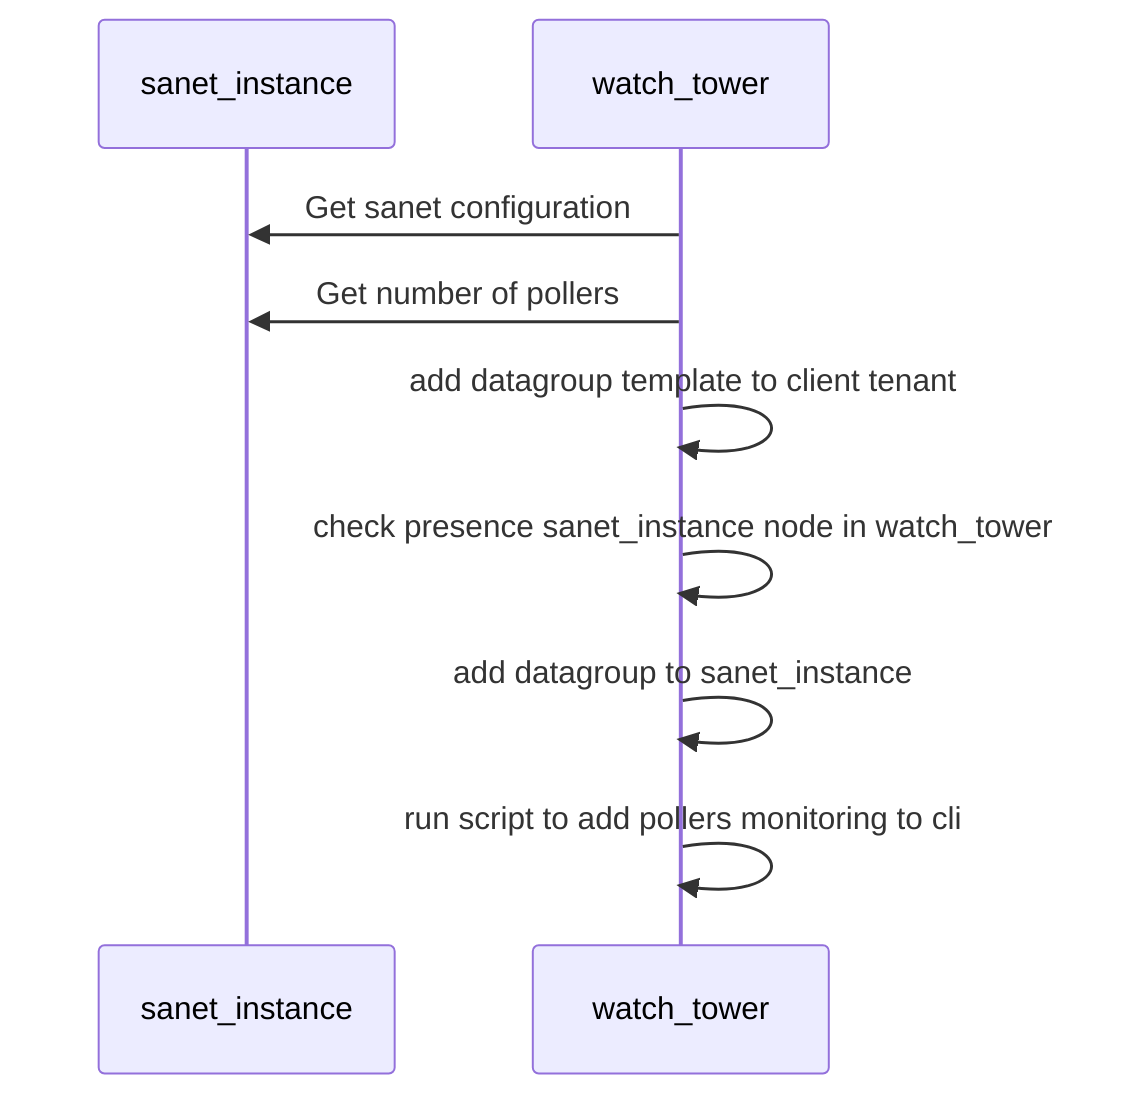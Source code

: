 sequenceDiagram
participant sanet_instance
participant watch_tower
watch_tower ->> sanet_instance: Get sanet configuration
watch_tower ->> sanet_instance: Get number of pollers
watch_tower ->> watch_tower: add datagroup template to client tenant
watch_tower ->> watch_tower: check presence sanet_instance node in watch_tower
watch_tower ->> watch_tower: add datagroup to sanet_instance
watch_tower ->> watch_tower: run script to add pollers monitoring to cli